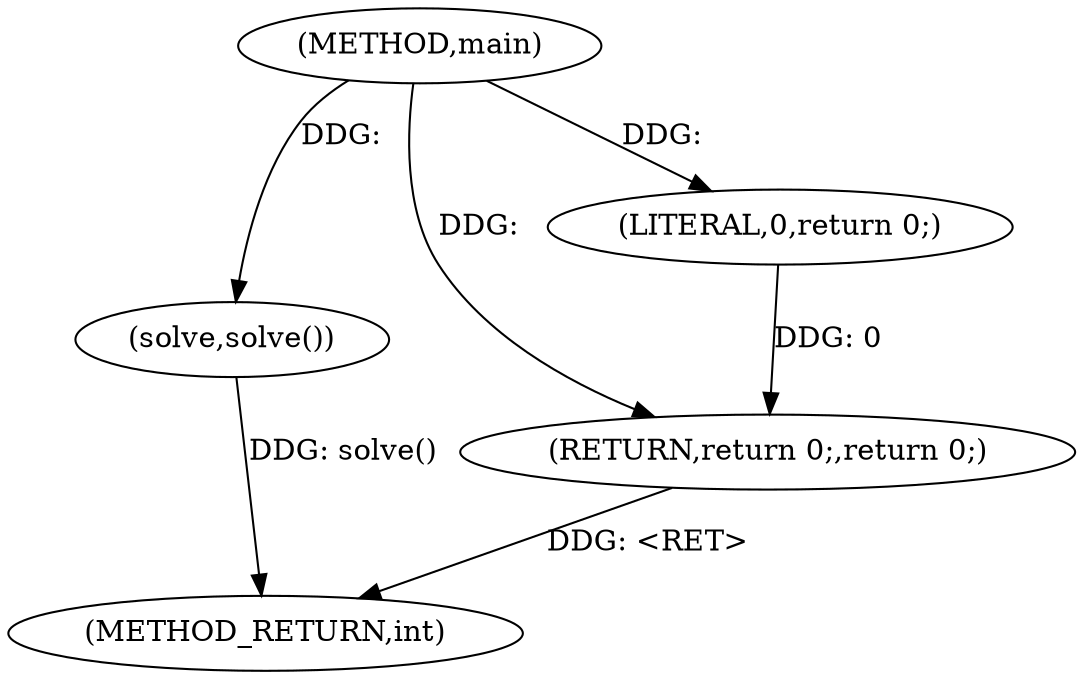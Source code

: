 digraph "main" {  
"1000494" [label = "(METHOD,main)" ]
"1000499" [label = "(METHOD_RETURN,int)" ]
"1000496" [label = "(solve,solve())" ]
"1000497" [label = "(RETURN,return 0;,return 0;)" ]
"1000498" [label = "(LITERAL,0,return 0;)" ]
  "1000497" -> "1000499"  [ label = "DDG: <RET>"] 
  "1000496" -> "1000499"  [ label = "DDG: solve()"] 
  "1000494" -> "1000496"  [ label = "DDG: "] 
  "1000498" -> "1000497"  [ label = "DDG: 0"] 
  "1000494" -> "1000497"  [ label = "DDG: "] 
  "1000494" -> "1000498"  [ label = "DDG: "] 
}
